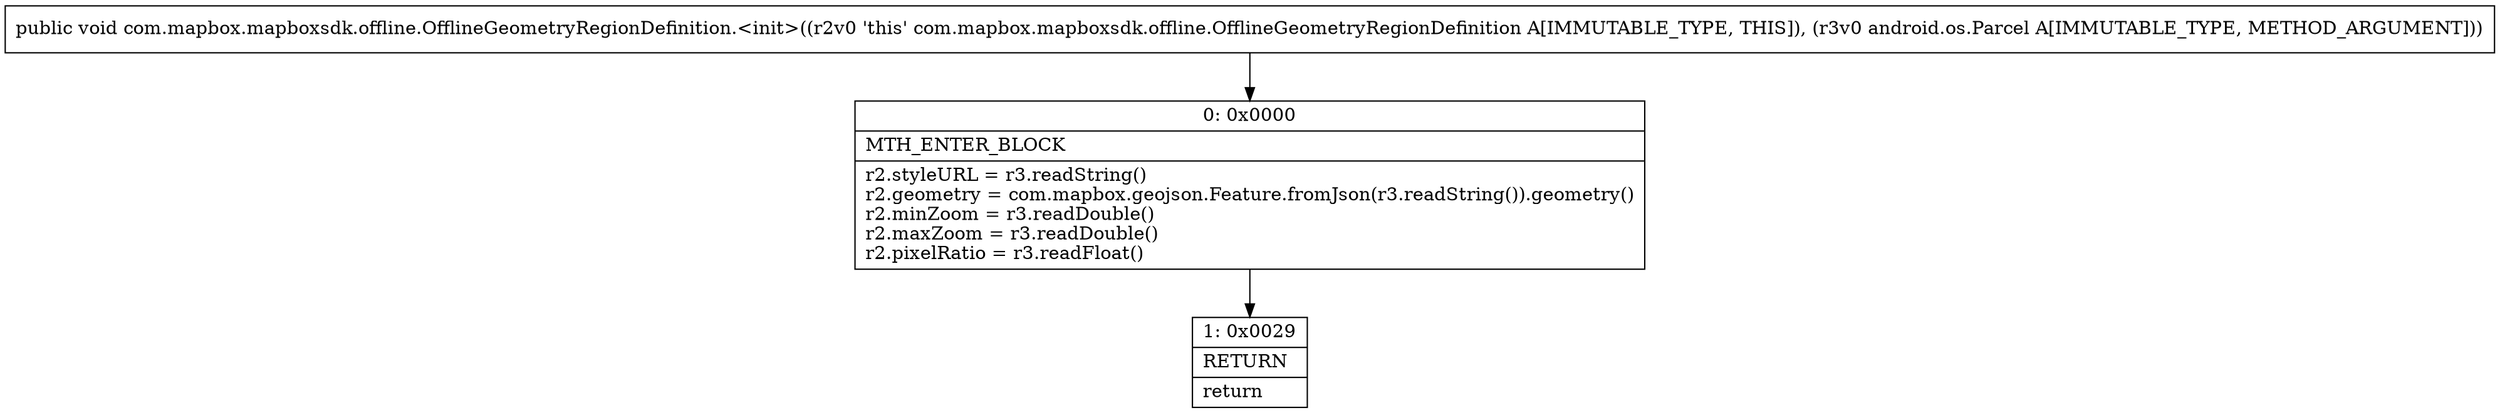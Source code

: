 digraph "CFG forcom.mapbox.mapboxsdk.offline.OfflineGeometryRegionDefinition.\<init\>(Landroid\/os\/Parcel;)V" {
Node_0 [shape=record,label="{0\:\ 0x0000|MTH_ENTER_BLOCK\l|r2.styleURL = r3.readString()\lr2.geometry = com.mapbox.geojson.Feature.fromJson(r3.readString()).geometry()\lr2.minZoom = r3.readDouble()\lr2.maxZoom = r3.readDouble()\lr2.pixelRatio = r3.readFloat()\l}"];
Node_1 [shape=record,label="{1\:\ 0x0029|RETURN\l|return\l}"];
MethodNode[shape=record,label="{public void com.mapbox.mapboxsdk.offline.OfflineGeometryRegionDefinition.\<init\>((r2v0 'this' com.mapbox.mapboxsdk.offline.OfflineGeometryRegionDefinition A[IMMUTABLE_TYPE, THIS]), (r3v0 android.os.Parcel A[IMMUTABLE_TYPE, METHOD_ARGUMENT])) }"];
MethodNode -> Node_0;
Node_0 -> Node_1;
}

